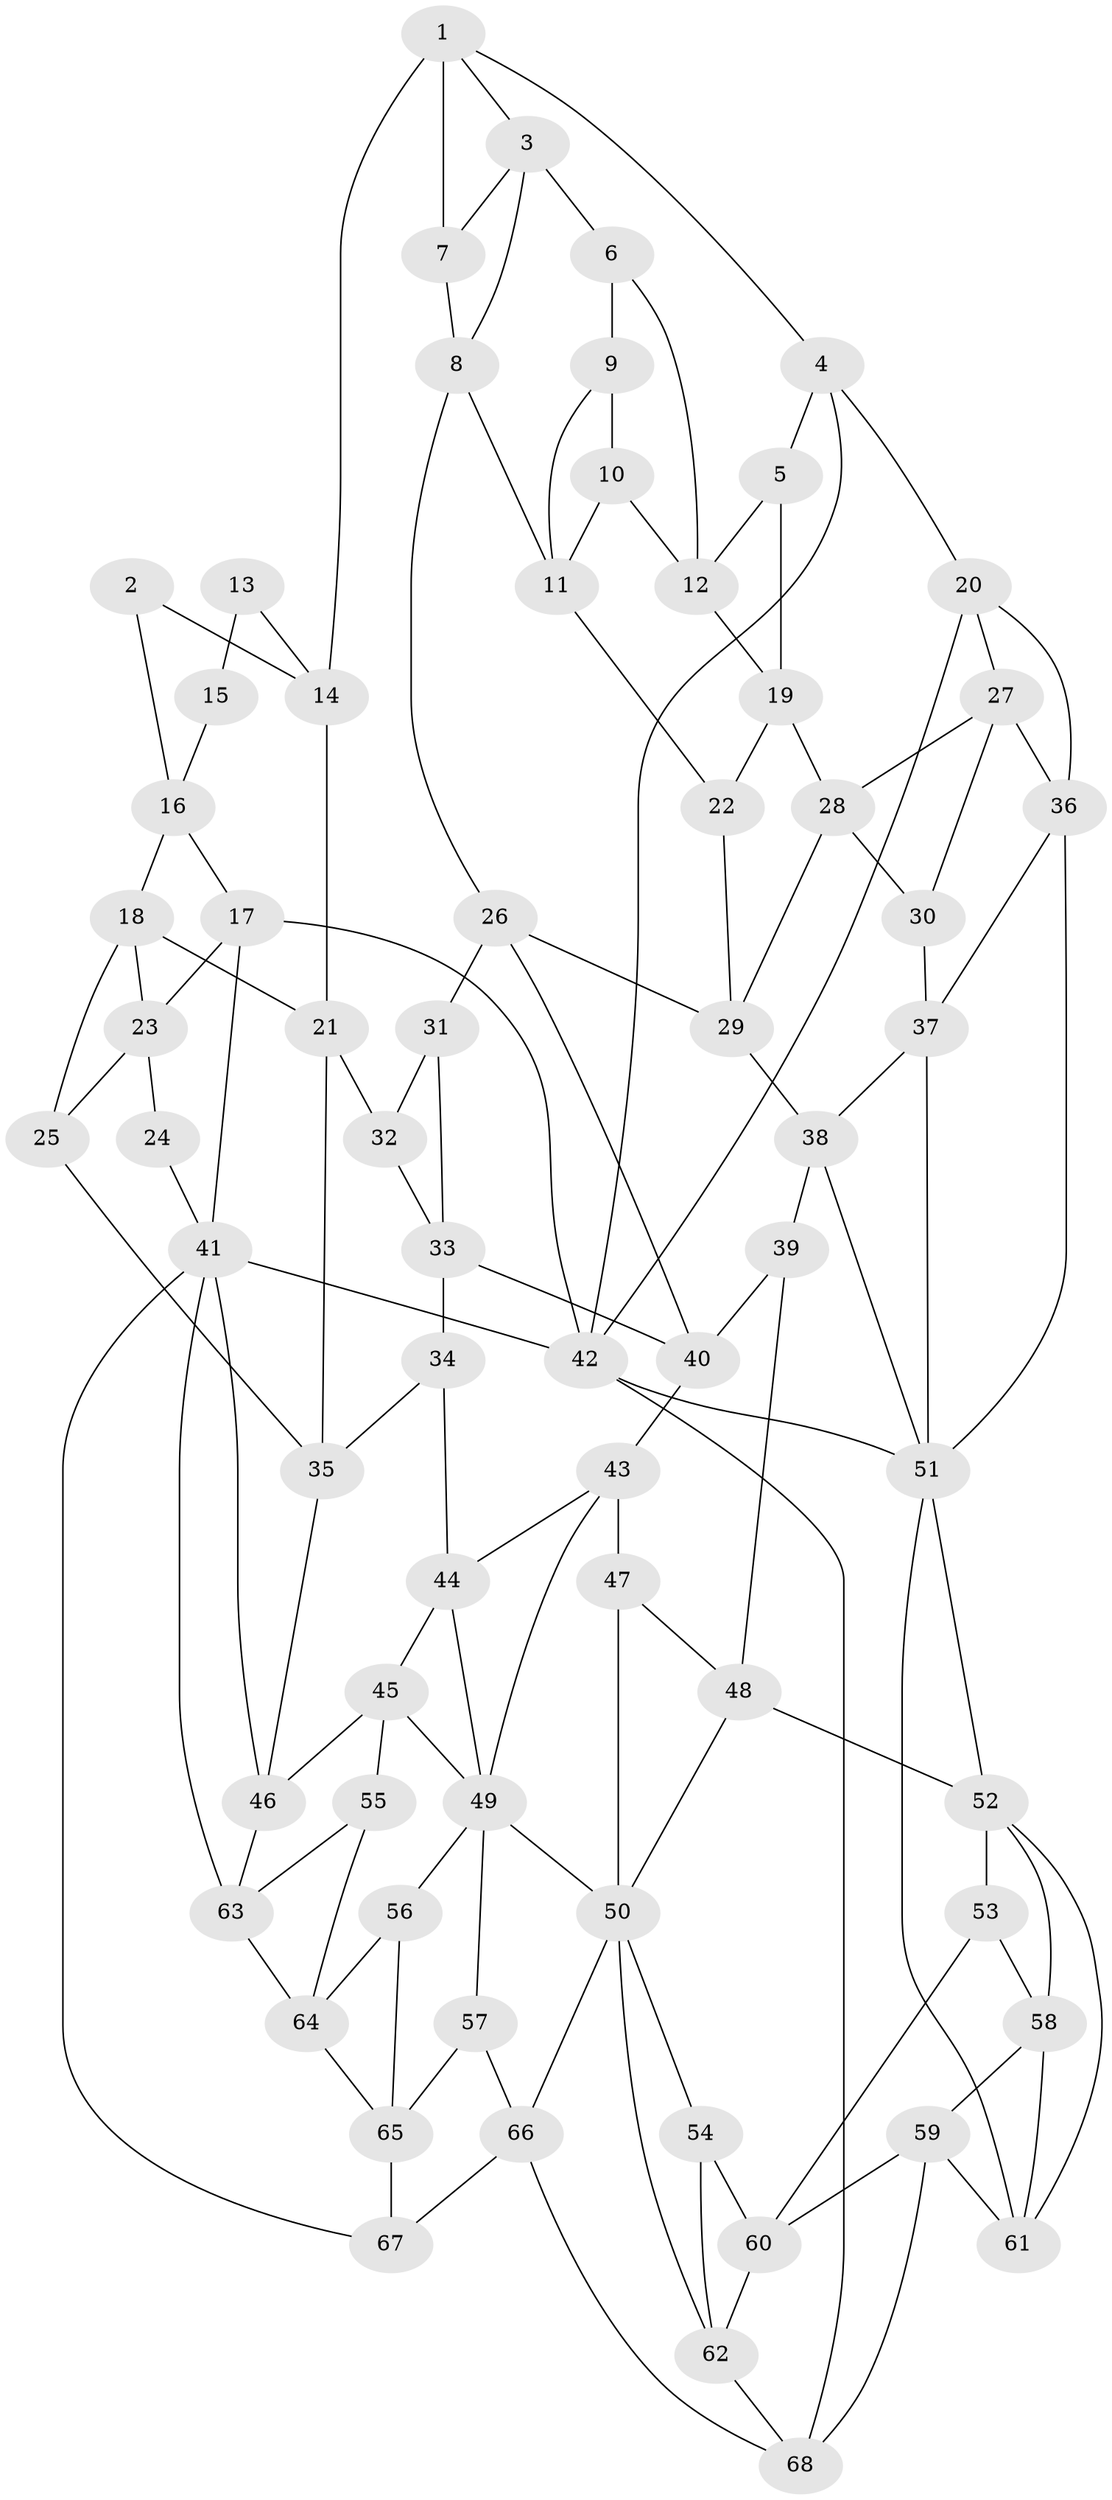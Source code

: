 // original degree distribution, {3: 0.022222222222222223, 4: 0.23703703703703705, 5: 0.5111111111111111, 6: 0.22962962962962963}
// Generated by graph-tools (version 1.1) at 2025/27/03/09/25 03:27:10]
// undirected, 68 vertices, 128 edges
graph export_dot {
graph [start="1"]
  node [color=gray90,style=filled];
  1;
  2;
  3;
  4;
  5;
  6;
  7;
  8;
  9;
  10;
  11;
  12;
  13;
  14;
  15;
  16;
  17;
  18;
  19;
  20;
  21;
  22;
  23;
  24;
  25;
  26;
  27;
  28;
  29;
  30;
  31;
  32;
  33;
  34;
  35;
  36;
  37;
  38;
  39;
  40;
  41;
  42;
  43;
  44;
  45;
  46;
  47;
  48;
  49;
  50;
  51;
  52;
  53;
  54;
  55;
  56;
  57;
  58;
  59;
  60;
  61;
  62;
  63;
  64;
  65;
  66;
  67;
  68;
  1 -- 3 [weight=1.0];
  1 -- 4 [weight=1.0];
  1 -- 7 [weight=2.0];
  1 -- 14 [weight=1.0];
  2 -- 14 [weight=1.0];
  2 -- 16 [weight=1.0];
  3 -- 6 [weight=1.0];
  3 -- 7 [weight=1.0];
  3 -- 8 [weight=1.0];
  4 -- 5 [weight=1.0];
  4 -- 20 [weight=1.0];
  4 -- 42 [weight=1.0];
  5 -- 12 [weight=1.0];
  5 -- 19 [weight=1.0];
  6 -- 9 [weight=2.0];
  6 -- 12 [weight=1.0];
  7 -- 8 [weight=1.0];
  8 -- 11 [weight=1.0];
  8 -- 26 [weight=1.0];
  9 -- 10 [weight=1.0];
  9 -- 11 [weight=1.0];
  10 -- 11 [weight=1.0];
  10 -- 12 [weight=1.0];
  11 -- 22 [weight=1.0];
  12 -- 19 [weight=1.0];
  13 -- 14 [weight=1.0];
  13 -- 15 [weight=2.0];
  14 -- 21 [weight=1.0];
  15 -- 16 [weight=1.0];
  16 -- 17 [weight=1.0];
  16 -- 18 [weight=1.0];
  17 -- 23 [weight=1.0];
  17 -- 41 [weight=1.0];
  17 -- 42 [weight=1.0];
  18 -- 21 [weight=1.0];
  18 -- 23 [weight=1.0];
  18 -- 25 [weight=1.0];
  19 -- 22 [weight=1.0];
  19 -- 28 [weight=1.0];
  20 -- 27 [weight=1.0];
  20 -- 36 [weight=1.0];
  20 -- 42 [weight=1.0];
  21 -- 32 [weight=1.0];
  21 -- 35 [weight=1.0];
  22 -- 29 [weight=1.0];
  23 -- 24 [weight=1.0];
  23 -- 25 [weight=1.0];
  24 -- 41 [weight=2.0];
  25 -- 35 [weight=1.0];
  26 -- 29 [weight=1.0];
  26 -- 31 [weight=1.0];
  26 -- 40 [weight=1.0];
  27 -- 28 [weight=1.0];
  27 -- 30 [weight=1.0];
  27 -- 36 [weight=1.0];
  28 -- 29 [weight=1.0];
  28 -- 30 [weight=1.0];
  29 -- 38 [weight=1.0];
  30 -- 37 [weight=1.0];
  31 -- 32 [weight=2.0];
  31 -- 33 [weight=1.0];
  32 -- 33 [weight=1.0];
  33 -- 34 [weight=1.0];
  33 -- 40 [weight=1.0];
  34 -- 35 [weight=1.0];
  34 -- 44 [weight=1.0];
  35 -- 46 [weight=1.0];
  36 -- 37 [weight=1.0];
  36 -- 51 [weight=1.0];
  37 -- 38 [weight=1.0];
  37 -- 51 [weight=1.0];
  38 -- 39 [weight=1.0];
  38 -- 51 [weight=1.0];
  39 -- 40 [weight=1.0];
  39 -- 48 [weight=1.0];
  40 -- 43 [weight=1.0];
  41 -- 42 [weight=2.0];
  41 -- 46 [weight=1.0];
  41 -- 63 [weight=1.0];
  41 -- 67 [weight=1.0];
  42 -- 51 [weight=1.0];
  42 -- 68 [weight=1.0];
  43 -- 44 [weight=1.0];
  43 -- 47 [weight=2.0];
  43 -- 49 [weight=1.0];
  44 -- 45 [weight=1.0];
  44 -- 49 [weight=1.0];
  45 -- 46 [weight=1.0];
  45 -- 49 [weight=1.0];
  45 -- 55 [weight=1.0];
  46 -- 63 [weight=1.0];
  47 -- 48 [weight=1.0];
  47 -- 50 [weight=1.0];
  48 -- 50 [weight=1.0];
  48 -- 52 [weight=1.0];
  49 -- 50 [weight=1.0];
  49 -- 56 [weight=1.0];
  49 -- 57 [weight=1.0];
  50 -- 54 [weight=1.0];
  50 -- 62 [weight=1.0];
  50 -- 66 [weight=1.0];
  51 -- 52 [weight=1.0];
  51 -- 61 [weight=1.0];
  52 -- 53 [weight=1.0];
  52 -- 58 [weight=1.0];
  52 -- 61 [weight=1.0];
  53 -- 58 [weight=1.0];
  53 -- 60 [weight=1.0];
  54 -- 60 [weight=1.0];
  54 -- 62 [weight=1.0];
  55 -- 63 [weight=1.0];
  55 -- 64 [weight=1.0];
  56 -- 64 [weight=1.0];
  56 -- 65 [weight=1.0];
  57 -- 65 [weight=1.0];
  57 -- 66 [weight=1.0];
  58 -- 59 [weight=1.0];
  58 -- 61 [weight=1.0];
  59 -- 60 [weight=1.0];
  59 -- 61 [weight=1.0];
  59 -- 68 [weight=1.0];
  60 -- 62 [weight=1.0];
  62 -- 68 [weight=1.0];
  63 -- 64 [weight=1.0];
  64 -- 65 [weight=1.0];
  65 -- 67 [weight=1.0];
  66 -- 67 [weight=1.0];
  66 -- 68 [weight=1.0];
}
